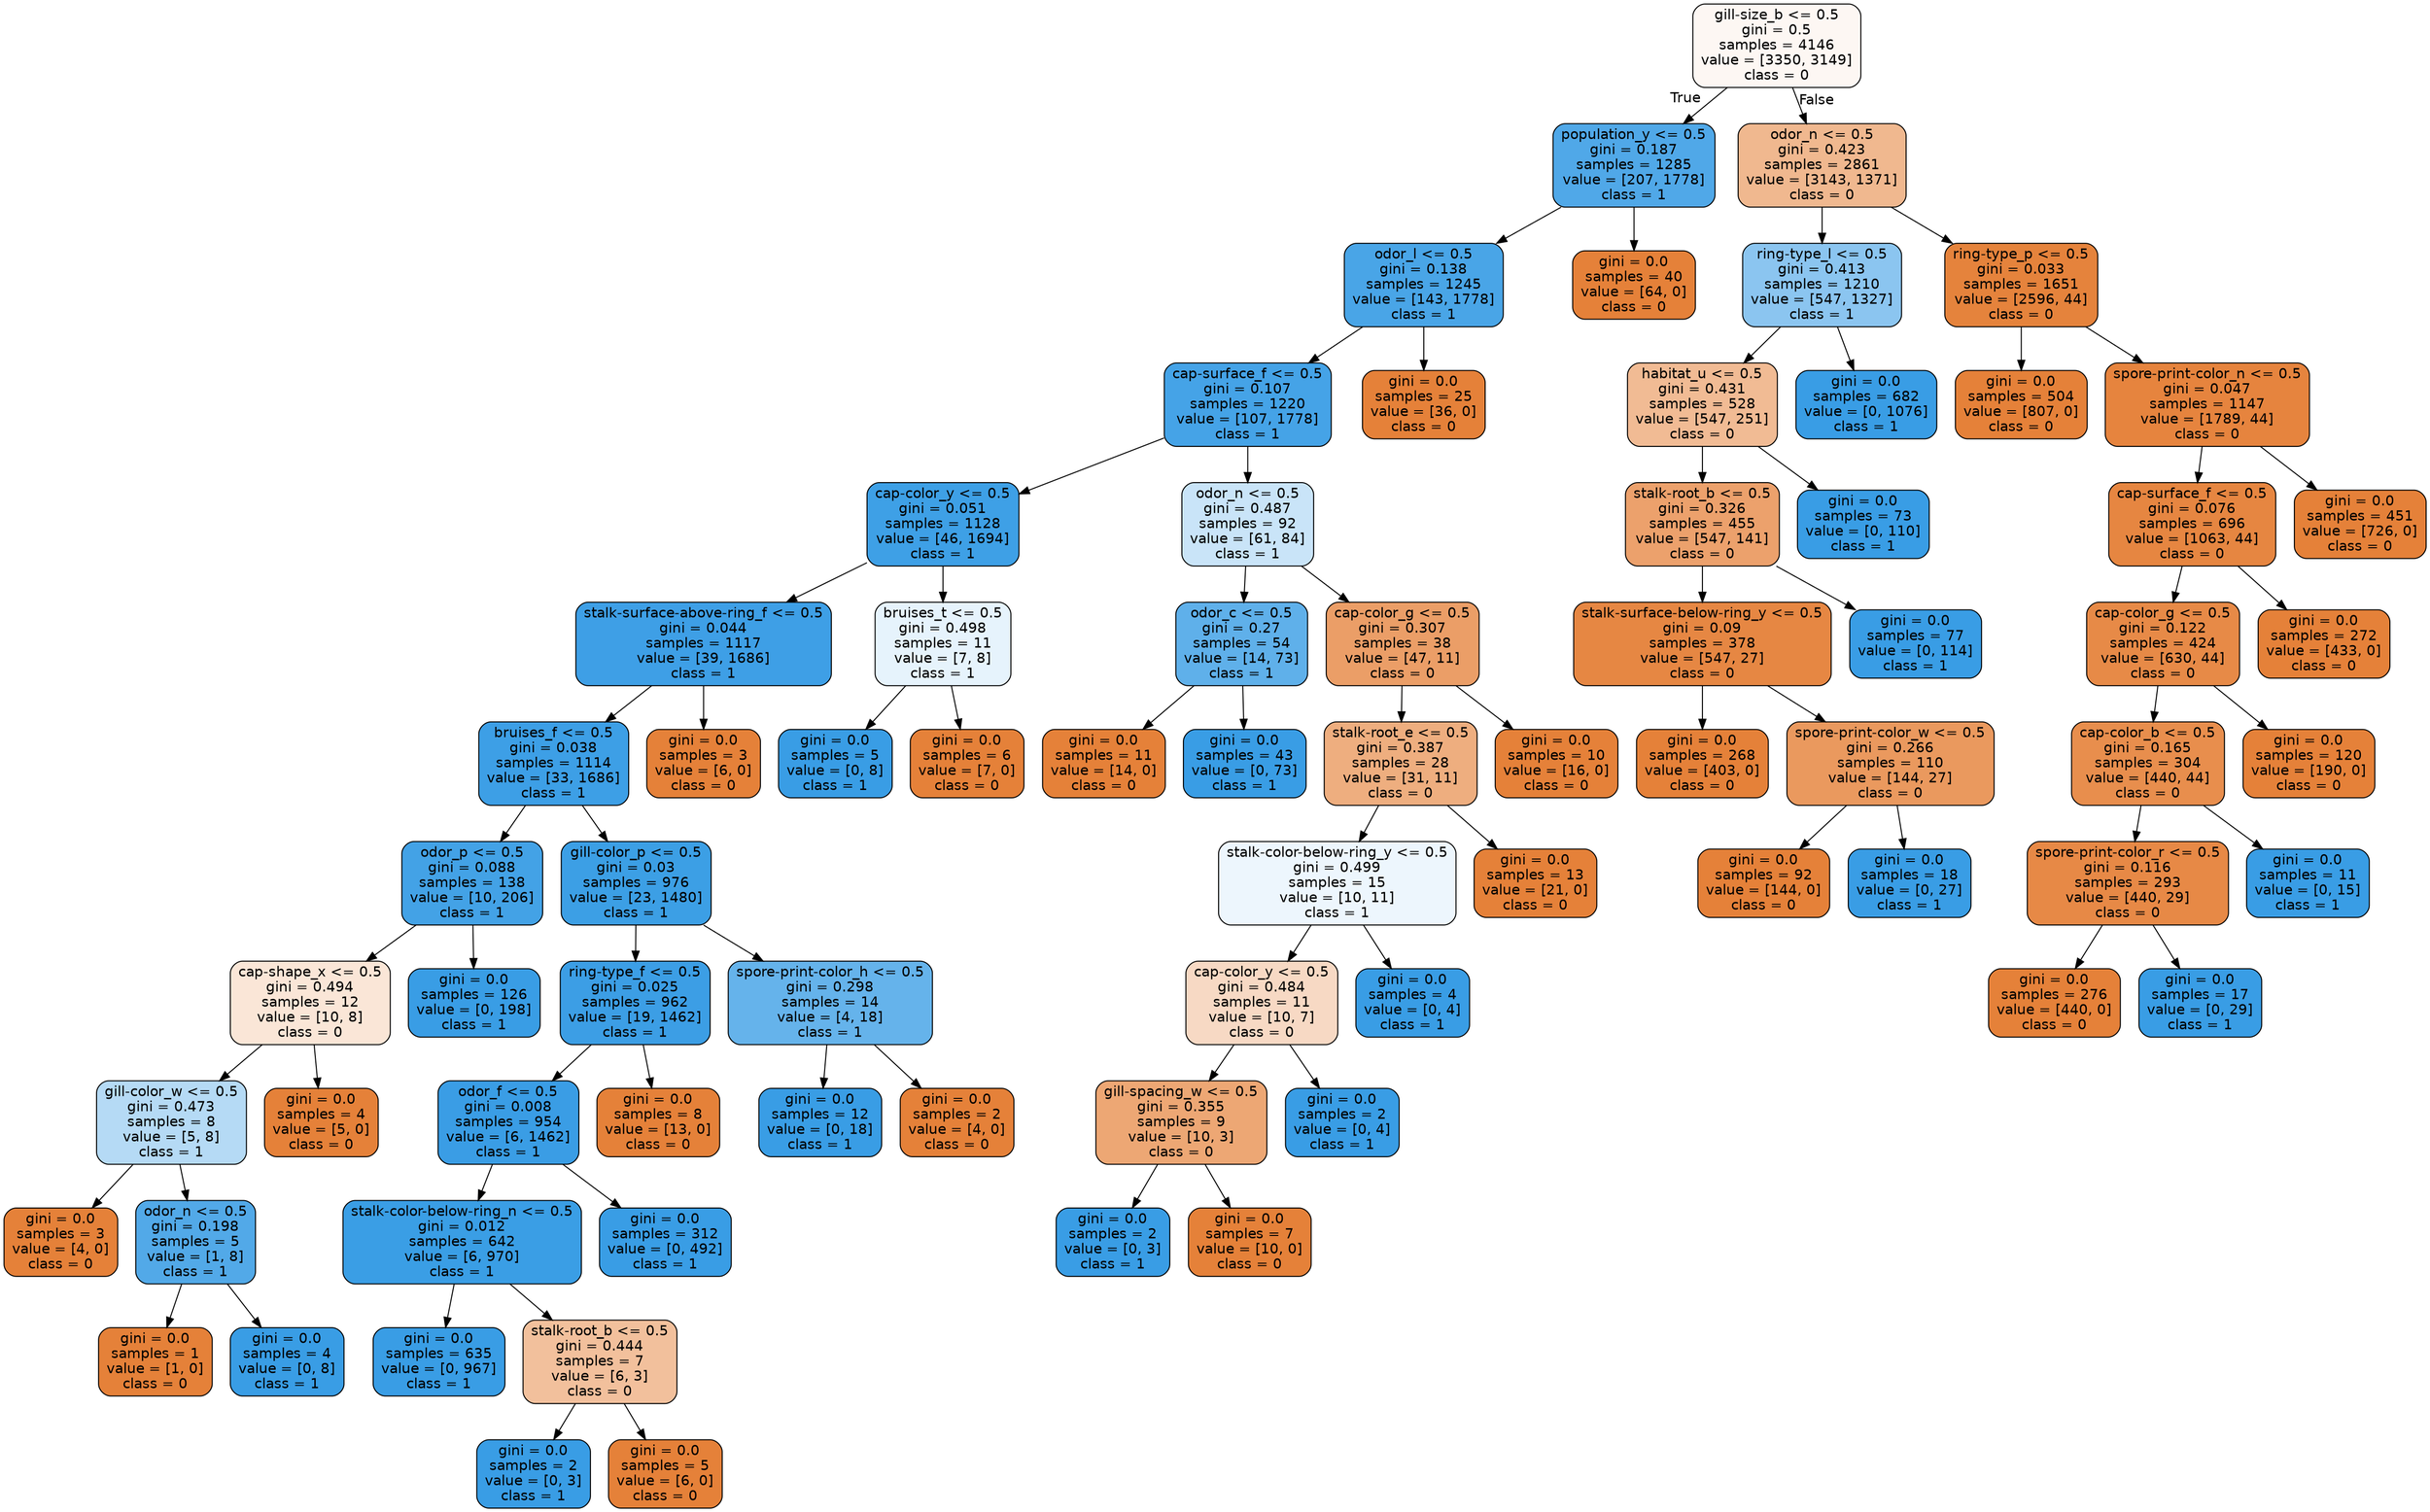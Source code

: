 digraph Tree {
node [shape=box, style="filled, rounded", color="black", fontname="helvetica"] ;
edge [fontname="helvetica"] ;
0 [label="gill-size_b <= 0.5\ngini = 0.5\nsamples = 4146\nvalue = [3350, 3149]\nclass = 0", fillcolor="#fdf7f3"] ;
1 [label="population_y <= 0.5\ngini = 0.187\nsamples = 1285\nvalue = [207, 1778]\nclass = 1", fillcolor="#50a8e8"] ;
0 -> 1 [labeldistance=2.5, labelangle=45, headlabel="True"] ;
2 [label="odor_l <= 0.5\ngini = 0.138\nsamples = 1245\nvalue = [143, 1778]\nclass = 1", fillcolor="#49a5e7"] ;
1 -> 2 ;
3 [label="cap-surface_f <= 0.5\ngini = 0.107\nsamples = 1220\nvalue = [107, 1778]\nclass = 1", fillcolor="#45a3e7"] ;
2 -> 3 ;
4 [label="cap-color_y <= 0.5\ngini = 0.051\nsamples = 1128\nvalue = [46, 1694]\nclass = 1", fillcolor="#3ea0e6"] ;
3 -> 4 ;
5 [label="stalk-surface-above-ring_f <= 0.5\ngini = 0.044\nsamples = 1117\nvalue = [39, 1686]\nclass = 1", fillcolor="#3e9fe6"] ;
4 -> 5 ;
6 [label="bruises_f <= 0.5\ngini = 0.038\nsamples = 1114\nvalue = [33, 1686]\nclass = 1", fillcolor="#3d9fe6"] ;
5 -> 6 ;
7 [label="odor_p <= 0.5\ngini = 0.088\nsamples = 138\nvalue = [10, 206]\nclass = 1", fillcolor="#43a2e6"] ;
6 -> 7 ;
8 [label="cap-shape_x <= 0.5\ngini = 0.494\nsamples = 12\nvalue = [10, 8]\nclass = 0", fillcolor="#fae6d7"] ;
7 -> 8 ;
9 [label="gill-color_w <= 0.5\ngini = 0.473\nsamples = 8\nvalue = [5, 8]\nclass = 1", fillcolor="#b5daf5"] ;
8 -> 9 ;
10 [label="gini = 0.0\nsamples = 3\nvalue = [4, 0]\nclass = 0", fillcolor="#e58139"] ;
9 -> 10 ;
11 [label="odor_n <= 0.5\ngini = 0.198\nsamples = 5\nvalue = [1, 8]\nclass = 1", fillcolor="#52a9e8"] ;
9 -> 11 ;
12 [label="gini = 0.0\nsamples = 1\nvalue = [1, 0]\nclass = 0", fillcolor="#e58139"] ;
11 -> 12 ;
13 [label="gini = 0.0\nsamples = 4\nvalue = [0, 8]\nclass = 1", fillcolor="#399de5"] ;
11 -> 13 ;
14 [label="gini = 0.0\nsamples = 4\nvalue = [5, 0]\nclass = 0", fillcolor="#e58139"] ;
8 -> 14 ;
15 [label="gini = 0.0\nsamples = 126\nvalue = [0, 198]\nclass = 1", fillcolor="#399de5"] ;
7 -> 15 ;
16 [label="gill-color_p <= 0.5\ngini = 0.03\nsamples = 976\nvalue = [23, 1480]\nclass = 1", fillcolor="#3c9fe5"] ;
6 -> 16 ;
17 [label="ring-type_f <= 0.5\ngini = 0.025\nsamples = 962\nvalue = [19, 1462]\nclass = 1", fillcolor="#3c9ee5"] ;
16 -> 17 ;
18 [label="odor_f <= 0.5\ngini = 0.008\nsamples = 954\nvalue = [6, 1462]\nclass = 1", fillcolor="#3a9de5"] ;
17 -> 18 ;
19 [label="stalk-color-below-ring_n <= 0.5\ngini = 0.012\nsamples = 642\nvalue = [6, 970]\nclass = 1", fillcolor="#3a9ee5"] ;
18 -> 19 ;
20 [label="gini = 0.0\nsamples = 635\nvalue = [0, 967]\nclass = 1", fillcolor="#399de5"] ;
19 -> 20 ;
21 [label="stalk-root_b <= 0.5\ngini = 0.444\nsamples = 7\nvalue = [6, 3]\nclass = 0", fillcolor="#f2c09c"] ;
19 -> 21 ;
22 [label="gini = 0.0\nsamples = 2\nvalue = [0, 3]\nclass = 1", fillcolor="#399de5"] ;
21 -> 22 ;
23 [label="gini = 0.0\nsamples = 5\nvalue = [6, 0]\nclass = 0", fillcolor="#e58139"] ;
21 -> 23 ;
24 [label="gini = 0.0\nsamples = 312\nvalue = [0, 492]\nclass = 1", fillcolor="#399de5"] ;
18 -> 24 ;
25 [label="gini = 0.0\nsamples = 8\nvalue = [13, 0]\nclass = 0", fillcolor="#e58139"] ;
17 -> 25 ;
26 [label="spore-print-color_h <= 0.5\ngini = 0.298\nsamples = 14\nvalue = [4, 18]\nclass = 1", fillcolor="#65b3eb"] ;
16 -> 26 ;
27 [label="gini = 0.0\nsamples = 12\nvalue = [0, 18]\nclass = 1", fillcolor="#399de5"] ;
26 -> 27 ;
28 [label="gini = 0.0\nsamples = 2\nvalue = [4, 0]\nclass = 0", fillcolor="#e58139"] ;
26 -> 28 ;
29 [label="gini = 0.0\nsamples = 3\nvalue = [6, 0]\nclass = 0", fillcolor="#e58139"] ;
5 -> 29 ;
30 [label="bruises_t <= 0.5\ngini = 0.498\nsamples = 11\nvalue = [7, 8]\nclass = 1", fillcolor="#e6f3fc"] ;
4 -> 30 ;
31 [label="gini = 0.0\nsamples = 5\nvalue = [0, 8]\nclass = 1", fillcolor="#399de5"] ;
30 -> 31 ;
32 [label="gini = 0.0\nsamples = 6\nvalue = [7, 0]\nclass = 0", fillcolor="#e58139"] ;
30 -> 32 ;
33 [label="odor_n <= 0.5\ngini = 0.487\nsamples = 92\nvalue = [61, 84]\nclass = 1", fillcolor="#c9e4f8"] ;
3 -> 33 ;
34 [label="odor_c <= 0.5\ngini = 0.27\nsamples = 54\nvalue = [14, 73]\nclass = 1", fillcolor="#5fb0ea"] ;
33 -> 34 ;
35 [label="gini = 0.0\nsamples = 11\nvalue = [14, 0]\nclass = 0", fillcolor="#e58139"] ;
34 -> 35 ;
36 [label="gini = 0.0\nsamples = 43\nvalue = [0, 73]\nclass = 1", fillcolor="#399de5"] ;
34 -> 36 ;
37 [label="cap-color_g <= 0.5\ngini = 0.307\nsamples = 38\nvalue = [47, 11]\nclass = 0", fillcolor="#eb9e67"] ;
33 -> 37 ;
38 [label="stalk-root_e <= 0.5\ngini = 0.387\nsamples = 28\nvalue = [31, 11]\nclass = 0", fillcolor="#eeae7f"] ;
37 -> 38 ;
39 [label="stalk-color-below-ring_y <= 0.5\ngini = 0.499\nsamples = 15\nvalue = [10, 11]\nclass = 1", fillcolor="#edf6fd"] ;
38 -> 39 ;
40 [label="cap-color_y <= 0.5\ngini = 0.484\nsamples = 11\nvalue = [10, 7]\nclass = 0", fillcolor="#f7d9c4"] ;
39 -> 40 ;
41 [label="gill-spacing_w <= 0.5\ngini = 0.355\nsamples = 9\nvalue = [10, 3]\nclass = 0", fillcolor="#eda774"] ;
40 -> 41 ;
42 [label="gini = 0.0\nsamples = 2\nvalue = [0, 3]\nclass = 1", fillcolor="#399de5"] ;
41 -> 42 ;
43 [label="gini = 0.0\nsamples = 7\nvalue = [10, 0]\nclass = 0", fillcolor="#e58139"] ;
41 -> 43 ;
44 [label="gini = 0.0\nsamples = 2\nvalue = [0, 4]\nclass = 1", fillcolor="#399de5"] ;
40 -> 44 ;
45 [label="gini = 0.0\nsamples = 4\nvalue = [0, 4]\nclass = 1", fillcolor="#399de5"] ;
39 -> 45 ;
46 [label="gini = 0.0\nsamples = 13\nvalue = [21, 0]\nclass = 0", fillcolor="#e58139"] ;
38 -> 46 ;
47 [label="gini = 0.0\nsamples = 10\nvalue = [16, 0]\nclass = 0", fillcolor="#e58139"] ;
37 -> 47 ;
48 [label="gini = 0.0\nsamples = 25\nvalue = [36, 0]\nclass = 0", fillcolor="#e58139"] ;
2 -> 48 ;
49 [label="gini = 0.0\nsamples = 40\nvalue = [64, 0]\nclass = 0", fillcolor="#e58139"] ;
1 -> 49 ;
50 [label="odor_n <= 0.5\ngini = 0.423\nsamples = 2861\nvalue = [3143, 1371]\nclass = 0", fillcolor="#f0b88f"] ;
0 -> 50 [labeldistance=2.5, labelangle=-45, headlabel="False"] ;
51 [label="ring-type_l <= 0.5\ngini = 0.413\nsamples = 1210\nvalue = [547, 1327]\nclass = 1", fillcolor="#8bc5f0"] ;
50 -> 51 ;
52 [label="habitat_u <= 0.5\ngini = 0.431\nsamples = 528\nvalue = [547, 251]\nclass = 0", fillcolor="#f1bb94"] ;
51 -> 52 ;
53 [label="stalk-root_b <= 0.5\ngini = 0.326\nsamples = 455\nvalue = [547, 141]\nclass = 0", fillcolor="#eca16c"] ;
52 -> 53 ;
54 [label="stalk-surface-below-ring_y <= 0.5\ngini = 0.09\nsamples = 378\nvalue = [547, 27]\nclass = 0", fillcolor="#e68743"] ;
53 -> 54 ;
55 [label="gini = 0.0\nsamples = 268\nvalue = [403, 0]\nclass = 0", fillcolor="#e58139"] ;
54 -> 55 ;
56 [label="spore-print-color_w <= 0.5\ngini = 0.266\nsamples = 110\nvalue = [144, 27]\nclass = 0", fillcolor="#ea995e"] ;
54 -> 56 ;
57 [label="gini = 0.0\nsamples = 92\nvalue = [144, 0]\nclass = 0", fillcolor="#e58139"] ;
56 -> 57 ;
58 [label="gini = 0.0\nsamples = 18\nvalue = [0, 27]\nclass = 1", fillcolor="#399de5"] ;
56 -> 58 ;
59 [label="gini = 0.0\nsamples = 77\nvalue = [0, 114]\nclass = 1", fillcolor="#399de5"] ;
53 -> 59 ;
60 [label="gini = 0.0\nsamples = 73\nvalue = [0, 110]\nclass = 1", fillcolor="#399de5"] ;
52 -> 60 ;
61 [label="gini = 0.0\nsamples = 682\nvalue = [0, 1076]\nclass = 1", fillcolor="#399de5"] ;
51 -> 61 ;
62 [label="ring-type_p <= 0.5\ngini = 0.033\nsamples = 1651\nvalue = [2596, 44]\nclass = 0", fillcolor="#e5833c"] ;
50 -> 62 ;
63 [label="gini = 0.0\nsamples = 504\nvalue = [807, 0]\nclass = 0", fillcolor="#e58139"] ;
62 -> 63 ;
64 [label="spore-print-color_n <= 0.5\ngini = 0.047\nsamples = 1147\nvalue = [1789, 44]\nclass = 0", fillcolor="#e6843e"] ;
62 -> 64 ;
65 [label="cap-surface_f <= 0.5\ngini = 0.076\nsamples = 696\nvalue = [1063, 44]\nclass = 0", fillcolor="#e68641"] ;
64 -> 65 ;
66 [label="cap-color_g <= 0.5\ngini = 0.122\nsamples = 424\nvalue = [630, 44]\nclass = 0", fillcolor="#e78a47"] ;
65 -> 66 ;
67 [label="cap-color_b <= 0.5\ngini = 0.165\nsamples = 304\nvalue = [440, 44]\nclass = 0", fillcolor="#e88e4d"] ;
66 -> 67 ;
68 [label="spore-print-color_r <= 0.5\ngini = 0.116\nsamples = 293\nvalue = [440, 29]\nclass = 0", fillcolor="#e78946"] ;
67 -> 68 ;
69 [label="gini = 0.0\nsamples = 276\nvalue = [440, 0]\nclass = 0", fillcolor="#e58139"] ;
68 -> 69 ;
70 [label="gini = 0.0\nsamples = 17\nvalue = [0, 29]\nclass = 1", fillcolor="#399de5"] ;
68 -> 70 ;
71 [label="gini = 0.0\nsamples = 11\nvalue = [0, 15]\nclass = 1", fillcolor="#399de5"] ;
67 -> 71 ;
72 [label="gini = 0.0\nsamples = 120\nvalue = [190, 0]\nclass = 0", fillcolor="#e58139"] ;
66 -> 72 ;
73 [label="gini = 0.0\nsamples = 272\nvalue = [433, 0]\nclass = 0", fillcolor="#e58139"] ;
65 -> 73 ;
74 [label="gini = 0.0\nsamples = 451\nvalue = [726, 0]\nclass = 0", fillcolor="#e58139"] ;
64 -> 74 ;
}